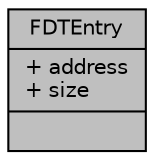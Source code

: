 digraph "FDTEntry"
{
 // LATEX_PDF_SIZE
  edge [fontname="Helvetica",fontsize="10",labelfontname="Helvetica",labelfontsize="10"];
  node [fontname="Helvetica",fontsize="10",shape=record];
  Node1 [label="{FDTEntry\n|+ address\l+ size\l|}",height=0.2,width=0.4,color="black", fillcolor="grey75", style="filled", fontcolor="black",tooltip=" "];
}
